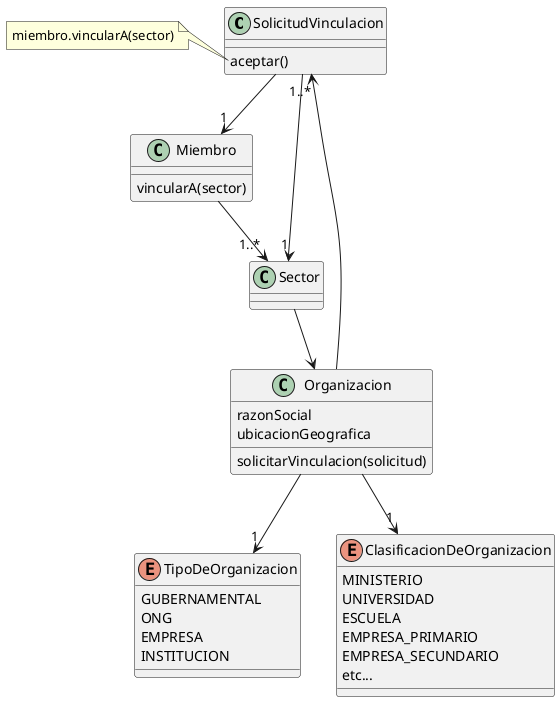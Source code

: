 @startuml

class SolicitudVinculacion {
   aceptar()
}

SolicitudVinculacion --> "1" Miembro
SolicitudVinculacion --> "1" Sector

note left of SolicitudVinculacion::aceptar
miembro.vincularA(sector)
end note

class Miembro {
  vincularA(sector)
}

Miembro --> "1..*" Sector

class Sector {

}

Sector --> Organizacion

class Organizacion {
  razonSocial
  ubicacionGeografica
  solicitarVinculacion(solicitud)
}

Organizacion --> "1..*" SolicitudVinculacion
Organizacion --> "1" TipoDeOrganizacion
Organizacion --> "1" ClasificacionDeOrganizacion

enum TipoDeOrganizacion {
    GUBERNAMENTAL
    ONG
    EMPRESA
    INSTITUCION
}

enum ClasificacionDeOrganizacion {
    MINISTERIO
    UNIVERSIDAD
    ESCUELA
    EMPRESA_PRIMARIO
    EMPRESA_SECUNDARIO
    etc...
}

@enduml